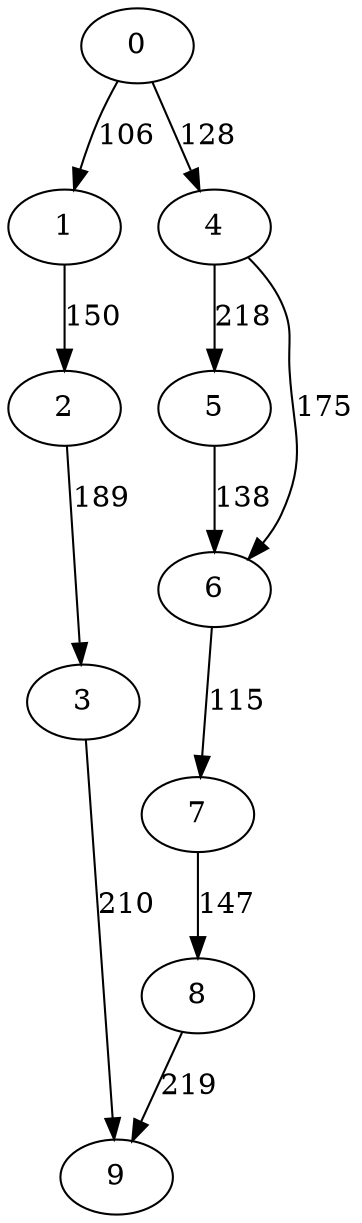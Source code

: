 digraph t10p2r7_1 {
0 -> 1 [ label = 106 ];
0 -> 4 [ label = 128 ];
1 -> 2 [ label = 150 ];
2 -> 3 [ label = 189 ];
3 -> 9 [ label = 210 ];
4 -> 5 [ label = 218 ];
4 -> 6 [ label = 175 ];
5 -> 6 [ label = 138 ];
6 -> 7 [ label = 115 ];
7 -> 8 [ label = 147 ];
8 -> 9 [ label = 219 ];
 }

